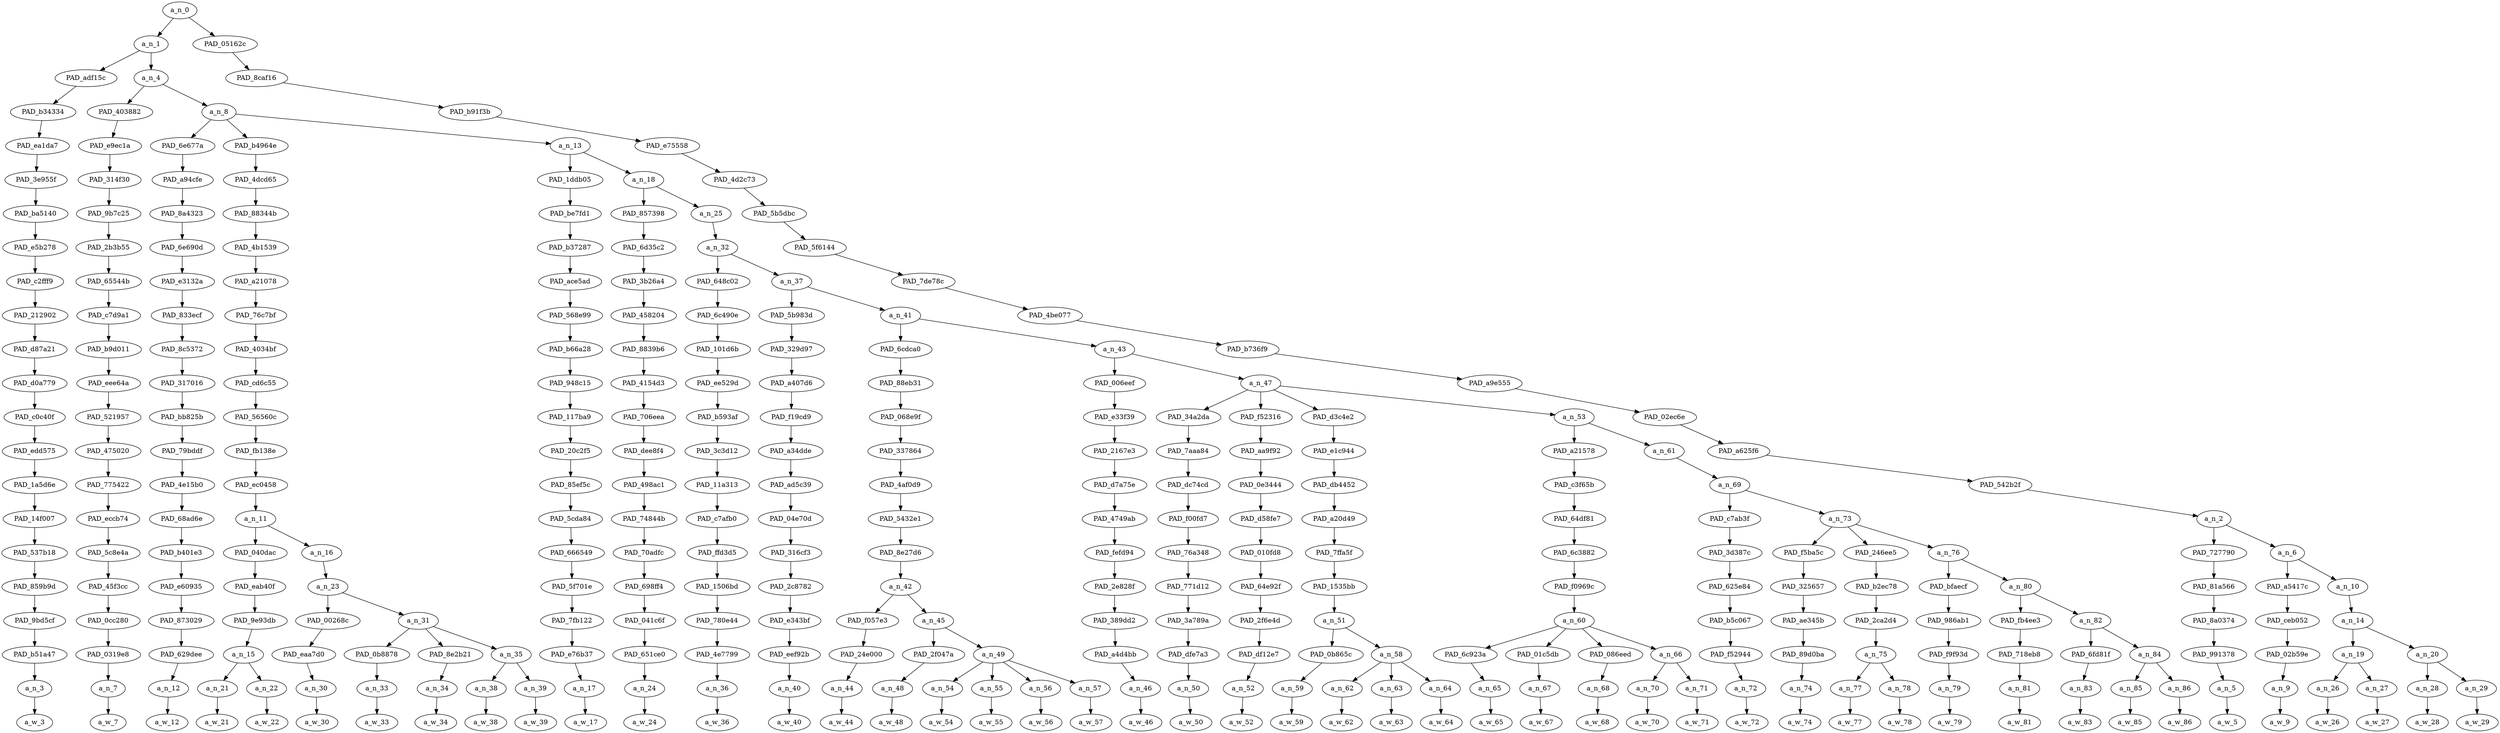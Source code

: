 strict digraph "" {
	a_n_0	[div_dir=1,
		index=0,
		level=21,
		pos="22.189116583930122,21!",
		text_span="[0, 1, 2, 3, 4, 5, 6, 7, 8, 9, 10, 11, 12, 13, 14, 15, 16, 17, 18, 19, 20, 21, 22, 23, 24, 25, 26, 27, 28, 29, 30, 31, 32, 33, 34, \
35, 36, 37, 38, 39, 40, 41, 42, 43, 44, 45, 46]",
		value=1.00000000];
	a_n_1	[div_dir=1,
		index=0,
		level=20,
		pos="2.2532331678602433,20!",
		text_span="[0, 1, 2, 3, 4, 5, 6, 7, 8, 9, 10, 11, 12, 13, 14, 15, 16, 17, 18, 19, 20, 21, 22, 23, 24, 25, 26, 27, 28, 29, 30, 31, 32, 33, 34, \
35, 36, 37, 38, 39, 40]",
		value=0.90065771];
	a_n_0 -> a_n_1;
	PAD_05162c	[div_dir=1,
		index=1,
		level=20,
		pos="42.125,20!",
		text_span="[41, 42, 43, 44, 45, 46]",
		value=0.09896061];
	a_n_0 -> PAD_05162c;
	PAD_adf15c	[div_dir=1,
		index=0,
		level=19,
		pos="0.0,19!",
		text_span="[0]",
		value=0.01770613];
	a_n_1 -> PAD_adf15c;
	a_n_4	[div_dir=1,
		index=1,
		level=19,
		pos="4.506466335720487,19!",
		text_span="[1, 2, 3, 4, 5, 6, 7, 8, 9, 10, 11, 12, 13, 14, 15, 16, 17, 18, 19, 20, 21, 22, 23, 24, 25, 26, 27, 28, 29, 30, 31, 32, 33, 34, \
35, 36, 37, 38, 39, 40]",
		value=0.88259925];
	a_n_1 -> a_n_4;
	PAD_b34334	[div_dir=1,
		index=0,
		level=18,
		pos="0.0,18!",
		text_span="[0]",
		value=0.01770613];
	PAD_adf15c -> PAD_b34334;
	PAD_ea1da7	[div_dir=1,
		index=0,
		level=17,
		pos="0.0,17!",
		text_span="[0]",
		value=0.01770613];
	PAD_b34334 -> PAD_ea1da7;
	PAD_3e955f	[div_dir=1,
		index=0,
		level=16,
		pos="0.0,16!",
		text_span="[0]",
		value=0.01770613];
	PAD_ea1da7 -> PAD_3e955f;
	PAD_ba5140	[div_dir=1,
		index=0,
		level=15,
		pos="0.0,15!",
		text_span="[0]",
		value=0.01770613];
	PAD_3e955f -> PAD_ba5140;
	PAD_e5b278	[div_dir=1,
		index=0,
		level=14,
		pos="0.0,14!",
		text_span="[0]",
		value=0.01770613];
	PAD_ba5140 -> PAD_e5b278;
	PAD_c2fff9	[div_dir=1,
		index=0,
		level=13,
		pos="0.0,13!",
		text_span="[0]",
		value=0.01770613];
	PAD_e5b278 -> PAD_c2fff9;
	PAD_212902	[div_dir=1,
		index=0,
		level=12,
		pos="0.0,12!",
		text_span="[0]",
		value=0.01770613];
	PAD_c2fff9 -> PAD_212902;
	PAD_d87a21	[div_dir=1,
		index=0,
		level=11,
		pos="0.0,11!",
		text_span="[0]",
		value=0.01770613];
	PAD_212902 -> PAD_d87a21;
	PAD_d0a779	[div_dir=1,
		index=0,
		level=10,
		pos="0.0,10!",
		text_span="[0]",
		value=0.01770613];
	PAD_d87a21 -> PAD_d0a779;
	PAD_c0c40f	[div_dir=1,
		index=0,
		level=9,
		pos="0.0,9!",
		text_span="[0]",
		value=0.01770613];
	PAD_d0a779 -> PAD_c0c40f;
	PAD_edd575	[div_dir=1,
		index=0,
		level=8,
		pos="0.0,8!",
		text_span="[0]",
		value=0.01770613];
	PAD_c0c40f -> PAD_edd575;
	PAD_1a5d6e	[div_dir=1,
		index=0,
		level=7,
		pos="0.0,7!",
		text_span="[0]",
		value=0.01770613];
	PAD_edd575 -> PAD_1a5d6e;
	PAD_14f007	[div_dir=1,
		index=0,
		level=6,
		pos="0.0,6!",
		text_span="[0]",
		value=0.01770613];
	PAD_1a5d6e -> PAD_14f007;
	PAD_537b18	[div_dir=1,
		index=0,
		level=5,
		pos="0.0,5!",
		text_span="[0]",
		value=0.01770613];
	PAD_14f007 -> PAD_537b18;
	PAD_859b9d	[div_dir=1,
		index=0,
		level=4,
		pos="0.0,4!",
		text_span="[0]",
		value=0.01770613];
	PAD_537b18 -> PAD_859b9d;
	PAD_9bd5cf	[div_dir=1,
		index=0,
		level=3,
		pos="0.0,3!",
		text_span="[0]",
		value=0.01770613];
	PAD_859b9d -> PAD_9bd5cf;
	PAD_b51a47	[div_dir=1,
		index=0,
		level=2,
		pos="0.0,2!",
		text_span="[0]",
		value=0.01770613];
	PAD_9bd5cf -> PAD_b51a47;
	a_n_3	[div_dir=1,
		index=0,
		level=1,
		pos="0.0,1!",
		text_span="[0]",
		value=0.01770613];
	PAD_b51a47 -> a_n_3;
	a_w_3	[div_dir=0,
		index=0,
		level=0,
		pos="0,0!",
		text_span="[0]",
		value=two];
	a_n_3 -> a_w_3;
	PAD_403882	[div_dir=1,
		index=1,
		level=18,
		pos="1.0,18!",
		text_span="[1]",
		value=0.01263149];
	a_n_4 -> PAD_403882;
	a_n_8	[div_dir=1,
		index=2,
		level=18,
		pos="8.012932671440973,18!",
		text_span="[2, 3, 4, 5, 6, 7, 8, 9, 10, 11, 12, 13, 14, 15, 16, 17, 18, 19, 20, 21, 22, 23, 24, 25, 26, 27, 28, 29, 30, 31, 32, 33, 34, 35, \
36, 37, 38, 39, 40]",
		value=0.86964115];
	a_n_4 -> a_n_8;
	PAD_e9ec1a	[div_dir=1,
		index=1,
		level=17,
		pos="1.0,17!",
		text_span="[1]",
		value=0.01263149];
	PAD_403882 -> PAD_e9ec1a;
	PAD_314f30	[div_dir=1,
		index=1,
		level=16,
		pos="1.0,16!",
		text_span="[1]",
		value=0.01263149];
	PAD_e9ec1a -> PAD_314f30;
	PAD_9b7c25	[div_dir=1,
		index=1,
		level=15,
		pos="1.0,15!",
		text_span="[1]",
		value=0.01263149];
	PAD_314f30 -> PAD_9b7c25;
	PAD_2b3b55	[div_dir=1,
		index=1,
		level=14,
		pos="1.0,14!",
		text_span="[1]",
		value=0.01263149];
	PAD_9b7c25 -> PAD_2b3b55;
	PAD_65544b	[div_dir=1,
		index=1,
		level=13,
		pos="1.0,13!",
		text_span="[1]",
		value=0.01263149];
	PAD_2b3b55 -> PAD_65544b;
	PAD_c7d9a1	[div_dir=1,
		index=1,
		level=12,
		pos="1.0,12!",
		text_span="[1]",
		value=0.01263149];
	PAD_65544b -> PAD_c7d9a1;
	PAD_b9d011	[div_dir=1,
		index=1,
		level=11,
		pos="1.0,11!",
		text_span="[1]",
		value=0.01263149];
	PAD_c7d9a1 -> PAD_b9d011;
	PAD_eee64a	[div_dir=1,
		index=1,
		level=10,
		pos="1.0,10!",
		text_span="[1]",
		value=0.01263149];
	PAD_b9d011 -> PAD_eee64a;
	PAD_521957	[div_dir=1,
		index=1,
		level=9,
		pos="1.0,9!",
		text_span="[1]",
		value=0.01263149];
	PAD_eee64a -> PAD_521957;
	PAD_475020	[div_dir=1,
		index=1,
		level=8,
		pos="1.0,8!",
		text_span="[1]",
		value=0.01263149];
	PAD_521957 -> PAD_475020;
	PAD_775422	[div_dir=1,
		index=1,
		level=7,
		pos="1.0,7!",
		text_span="[1]",
		value=0.01263149];
	PAD_475020 -> PAD_775422;
	PAD_eccb74	[div_dir=1,
		index=1,
		level=6,
		pos="1.0,6!",
		text_span="[1]",
		value=0.01263149];
	PAD_775422 -> PAD_eccb74;
	PAD_5c8e4a	[div_dir=1,
		index=1,
		level=5,
		pos="1.0,5!",
		text_span="[1]",
		value=0.01263149];
	PAD_eccb74 -> PAD_5c8e4a;
	PAD_45f3cc	[div_dir=1,
		index=1,
		level=4,
		pos="1.0,4!",
		text_span="[1]",
		value=0.01263149];
	PAD_5c8e4a -> PAD_45f3cc;
	PAD_0cc280	[div_dir=1,
		index=1,
		level=3,
		pos="1.0,3!",
		text_span="[1]",
		value=0.01263149];
	PAD_45f3cc -> PAD_0cc280;
	PAD_0319e8	[div_dir=1,
		index=1,
		level=2,
		pos="1.0,2!",
		text_span="[1]",
		value=0.01263149];
	PAD_0cc280 -> PAD_0319e8;
	a_n_7	[div_dir=1,
		index=1,
		level=1,
		pos="1.0,1!",
		text_span="[1]",
		value=0.01263149];
	PAD_0319e8 -> a_n_7;
	a_w_7	[div_dir=0,
		index=1,
		level=0,
		pos="1,0!",
		text_span="[1]",
		value=of];
	a_n_7 -> a_w_7;
	PAD_6e677a	[div_dir=-1,
		index=3,
		level=17,
		pos="9.0,17!",
		text_span="[9]",
		value=0.01036564];
	a_n_8 -> PAD_6e677a;
	PAD_b4964e	[div_dir=1,
		index=2,
		level=17,
		pos="3.791666666666667,17!",
		text_span="[2, 3, 4, 5, 6, 7, 8]",
		value=0.08692584];
	a_n_8 -> PAD_b4964e;
	a_n_13	[div_dir=1,
		index=4,
		level=17,
		pos="11.24713134765625,17!",
		text_span="[10, 11, 12, 13, 14, 15, 16, 17, 18, 19, 20, 21, 22, 23, 24, 25, 26, 27, 28, 29, 30, 31, 32, 33, 34, 35, 36, 37, 38, 39, 40]",
		value=0.77202169];
	a_n_8 -> a_n_13;
	PAD_a94cfe	[div_dir=-1,
		index=3,
		level=16,
		pos="9.0,16!",
		text_span="[9]",
		value=0.01036564];
	PAD_6e677a -> PAD_a94cfe;
	PAD_8a4323	[div_dir=-1,
		index=3,
		level=15,
		pos="9.0,15!",
		text_span="[9]",
		value=0.01036564];
	PAD_a94cfe -> PAD_8a4323;
	PAD_6e690d	[div_dir=-1,
		index=3,
		level=14,
		pos="9.0,14!",
		text_span="[9]",
		value=0.01036564];
	PAD_8a4323 -> PAD_6e690d;
	PAD_e3132a	[div_dir=-1,
		index=3,
		level=13,
		pos="9.0,13!",
		text_span="[9]",
		value=0.01036564];
	PAD_6e690d -> PAD_e3132a;
	PAD_833ecf	[div_dir=-1,
		index=3,
		level=12,
		pos="9.0,12!",
		text_span="[9]",
		value=0.01036564];
	PAD_e3132a -> PAD_833ecf;
	PAD_8c5372	[div_dir=-1,
		index=3,
		level=11,
		pos="9.0,11!",
		text_span="[9]",
		value=0.01036564];
	PAD_833ecf -> PAD_8c5372;
	PAD_317016	[div_dir=-1,
		index=3,
		level=10,
		pos="9.0,10!",
		text_span="[9]",
		value=0.01036564];
	PAD_8c5372 -> PAD_317016;
	PAD_bb825b	[div_dir=-1,
		index=3,
		level=9,
		pos="9.0,9!",
		text_span="[9]",
		value=0.01036564];
	PAD_317016 -> PAD_bb825b;
	PAD_79bddf	[div_dir=-1,
		index=3,
		level=8,
		pos="9.0,8!",
		text_span="[9]",
		value=0.01036564];
	PAD_bb825b -> PAD_79bddf;
	PAD_4e15b0	[div_dir=-1,
		index=3,
		level=7,
		pos="9.0,7!",
		text_span="[9]",
		value=0.01036564];
	PAD_79bddf -> PAD_4e15b0;
	PAD_68ad6e	[div_dir=-1,
		index=3,
		level=6,
		pos="9.0,6!",
		text_span="[9]",
		value=0.01036564];
	PAD_4e15b0 -> PAD_68ad6e;
	PAD_b401e3	[div_dir=-1,
		index=4,
		level=5,
		pos="9.0,5!",
		text_span="[9]",
		value=0.01036564];
	PAD_68ad6e -> PAD_b401e3;
	PAD_e60935	[div_dir=-1,
		index=4,
		level=4,
		pos="9.0,4!",
		text_span="[9]",
		value=0.01036564];
	PAD_b401e3 -> PAD_e60935;
	PAD_873029	[div_dir=-1,
		index=5,
		level=3,
		pos="9.0,3!",
		text_span="[9]",
		value=0.01036564];
	PAD_e60935 -> PAD_873029;
	PAD_629dee	[div_dir=-1,
		index=7,
		level=2,
		pos="9.0,2!",
		text_span="[9]",
		value=0.01036564];
	PAD_873029 -> PAD_629dee;
	a_n_12	[div_dir=-1,
		index=9,
		level=1,
		pos="9.0,1!",
		text_span="[9]",
		value=0.01036564];
	PAD_629dee -> a_n_12;
	a_w_12	[div_dir=0,
		index=9,
		level=0,
		pos="9,0!",
		text_span="[9]",
		value=and];
	a_n_12 -> a_w_12;
	PAD_4dcd65	[div_dir=1,
		index=2,
		level=16,
		pos="3.791666666666667,16!",
		text_span="[2, 3, 4, 5, 6, 7, 8]",
		value=0.08692584];
	PAD_b4964e -> PAD_4dcd65;
	PAD_88344b	[div_dir=1,
		index=2,
		level=15,
		pos="3.791666666666667,15!",
		text_span="[2, 3, 4, 5, 6, 7, 8]",
		value=0.08692584];
	PAD_4dcd65 -> PAD_88344b;
	PAD_4b1539	[div_dir=1,
		index=2,
		level=14,
		pos="3.791666666666667,14!",
		text_span="[2, 3, 4, 5, 6, 7, 8]",
		value=0.08692584];
	PAD_88344b -> PAD_4b1539;
	PAD_a21078	[div_dir=1,
		index=2,
		level=13,
		pos="3.791666666666667,13!",
		text_span="[2, 3, 4, 5, 6, 7, 8]",
		value=0.08692584];
	PAD_4b1539 -> PAD_a21078;
	PAD_76c7bf	[div_dir=1,
		index=2,
		level=12,
		pos="3.791666666666667,12!",
		text_span="[2, 3, 4, 5, 6, 7, 8]",
		value=0.08692584];
	PAD_a21078 -> PAD_76c7bf;
	PAD_4034bf	[div_dir=1,
		index=2,
		level=11,
		pos="3.791666666666667,11!",
		text_span="[2, 3, 4, 5, 6, 7, 8]",
		value=0.08692584];
	PAD_76c7bf -> PAD_4034bf;
	PAD_cd6c55	[div_dir=1,
		index=2,
		level=10,
		pos="3.791666666666667,10!",
		text_span="[2, 3, 4, 5, 6, 7, 8]",
		value=0.08692584];
	PAD_4034bf -> PAD_cd6c55;
	PAD_56560c	[div_dir=1,
		index=2,
		level=9,
		pos="3.791666666666667,9!",
		text_span="[2, 3, 4, 5, 6, 7, 8]",
		value=0.08692584];
	PAD_cd6c55 -> PAD_56560c;
	PAD_fb138e	[div_dir=1,
		index=2,
		level=8,
		pos="3.791666666666667,8!",
		text_span="[2, 3, 4, 5, 6, 7, 8]",
		value=0.08692584];
	PAD_56560c -> PAD_fb138e;
	PAD_ec0458	[div_dir=1,
		index=2,
		level=7,
		pos="3.791666666666667,7!",
		text_span="[2, 3, 4, 5, 6, 7, 8]",
		value=0.08692584];
	PAD_fb138e -> PAD_ec0458;
	a_n_11	[div_dir=1,
		index=2,
		level=6,
		pos="3.791666666666667,6!",
		text_span="[2, 3, 4, 5, 6, 7, 8]",
		value=0.08692584];
	PAD_ec0458 -> a_n_11;
	PAD_040dac	[div_dir=1,
		index=2,
		level=5,
		pos="2.5,5!",
		text_span="[2, 3]",
		value=0.02798418];
	a_n_11 -> PAD_040dac;
	a_n_16	[div_dir=1,
		index=3,
		level=5,
		pos="5.083333333333334,5!",
		text_span="[4, 5, 6, 7, 8]",
		value=0.05886625];
	a_n_11 -> a_n_16;
	PAD_eab40f	[div_dir=1,
		index=2,
		level=4,
		pos="2.5,4!",
		text_span="[2, 3]",
		value=0.02798418];
	PAD_040dac -> PAD_eab40f;
	PAD_9e93db	[div_dir=1,
		index=2,
		level=3,
		pos="2.5,3!",
		text_span="[2, 3]",
		value=0.02798418];
	PAD_eab40f -> PAD_9e93db;
	a_n_15	[div_dir=1,
		index=2,
		level=2,
		pos="2.5,2!",
		text_span="[2, 3]",
		value=0.02798418];
	PAD_9e93db -> a_n_15;
	a_n_21	[div_dir=1,
		index=2,
		level=1,
		pos="2.0,1!",
		text_span="[2]",
		value=0.01127511];
	a_n_15 -> a_n_21;
	a_n_22	[div_dir=1,
		index=3,
		level=1,
		pos="3.0,1!",
		text_span="[3]",
		value=0.01665466];
	a_n_15 -> a_n_22;
	a_w_21	[div_dir=0,
		index=2,
		level=0,
		pos="2,0!",
		text_span="[2]",
		value=the];
	a_n_21 -> a_w_21;
	a_w_22	[div_dir=0,
		index=3,
		level=0,
		pos="3,0!",
		text_span="[3]",
		value=people];
	a_n_22 -> a_w_22;
	a_n_23	[div_dir=1,
		index=3,
		level=4,
		pos="5.083333333333334,4!",
		text_span="[4, 5, 6, 7, 8]",
		value=0.05881105];
	a_n_16 -> a_n_23;
	PAD_00268c	[div_dir=1,
		index=3,
		level=3,
		pos="4.0,3!",
		text_span="[4]",
		value=0.01251809];
	a_n_23 -> PAD_00268c;
	a_n_31	[div_dir=1,
		index=4,
		level=3,
		pos="6.166666666666667,3!",
		text_span="[5, 6, 7, 8]",
		value=0.04623775];
	a_n_23 -> a_n_31;
	PAD_eaa7d0	[div_dir=1,
		index=3,
		level=2,
		pos="4.0,2!",
		text_span="[4]",
		value=0.01251809];
	PAD_00268c -> PAD_eaa7d0;
	a_n_30	[div_dir=1,
		index=4,
		level=1,
		pos="4.0,1!",
		text_span="[4]",
		value=0.01251809];
	PAD_eaa7d0 -> a_n_30;
	a_w_30	[div_dir=0,
		index=4,
		level=0,
		pos="4,0!",
		text_span="[4]",
		value=i];
	a_n_30 -> a_w_30;
	PAD_0b8878	[div_dir=1,
		index=4,
		level=2,
		pos="5.0,2!",
		text_span="[5]",
		value=0.01178099];
	a_n_31 -> PAD_0b8878;
	PAD_8e2b21	[div_dir=-1,
		index=5,
		level=2,
		pos="6.0,2!",
		text_span="[6]",
		value=0.01106909];
	a_n_31 -> PAD_8e2b21;
	a_n_35	[div_dir=1,
		index=6,
		level=2,
		pos="7.5,2!",
		text_span="[7, 8]",
		value=0.02333524];
	a_n_31 -> a_n_35;
	a_n_33	[div_dir=1,
		index=5,
		level=1,
		pos="5.0,1!",
		text_span="[5]",
		value=0.01178099];
	PAD_0b8878 -> a_n_33;
	a_w_33	[div_dir=0,
		index=5,
		level=0,
		pos="5,0!",
		text_span="[5]",
		value=am];
	a_n_33 -> a_w_33;
	a_n_34	[div_dir=-1,
		index=6,
		level=1,
		pos="6.0,1!",
		text_span="[6]",
		value=0.01106909];
	PAD_8e2b21 -> a_n_34;
	a_w_34	[div_dir=0,
		index=6,
		level=0,
		pos="6,0!",
		text_span="[6]",
		value=really];
	a_n_34 -> a_w_34;
	a_n_38	[div_dir=1,
		index=7,
		level=1,
		pos="7.0,1!",
		text_span="[7]",
		value=0.01007140];
	a_n_35 -> a_n_38;
	a_n_39	[div_dir=1,
		index=8,
		level=1,
		pos="8.0,1!",
		text_span="[8]",
		value=0.01321384];
	a_n_35 -> a_n_39;
	a_w_38	[div_dir=0,
		index=7,
		level=0,
		pos="7,0!",
		text_span="[7]",
		value=getting];
	a_n_38 -> a_w_38;
	a_w_39	[div_dir=0,
		index=8,
		level=0,
		pos="8,0!",
		text_span="[8]",
		value=sick];
	a_n_39 -> a_w_39;
	PAD_1ddb05	[div_dir=1,
		index=4,
		level=16,
		pos="10.0,16!",
		text_span="[10]",
		value=0.01082784];
	a_n_13 -> PAD_1ddb05;
	a_n_18	[div_dir=1,
		index=5,
		level=16,
		pos="12.4942626953125,16!",
		text_span="[11, 12, 13, 14, 15, 16, 17, 18, 19, 20, 21, 22, 23, 24, 25, 26, 27, 28, 29, 30, 31, 32, 33, 34, 35, 36, 37, 38, 39, 40]",
		value=0.76086494];
	a_n_13 -> a_n_18;
	PAD_be7fd1	[div_dir=1,
		index=4,
		level=15,
		pos="10.0,15!",
		text_span="[10]",
		value=0.01082784];
	PAD_1ddb05 -> PAD_be7fd1;
	PAD_b37287	[div_dir=1,
		index=4,
		level=14,
		pos="10.0,14!",
		text_span="[10]",
		value=0.01082784];
	PAD_be7fd1 -> PAD_b37287;
	PAD_ace5ad	[div_dir=1,
		index=4,
		level=13,
		pos="10.0,13!",
		text_span="[10]",
		value=0.01082784];
	PAD_b37287 -> PAD_ace5ad;
	PAD_568e99	[div_dir=1,
		index=4,
		level=12,
		pos="10.0,12!",
		text_span="[10]",
		value=0.01082784];
	PAD_ace5ad -> PAD_568e99;
	PAD_b66a28	[div_dir=1,
		index=4,
		level=11,
		pos="10.0,11!",
		text_span="[10]",
		value=0.01082784];
	PAD_568e99 -> PAD_b66a28;
	PAD_948c15	[div_dir=1,
		index=4,
		level=10,
		pos="10.0,10!",
		text_span="[10]",
		value=0.01082784];
	PAD_b66a28 -> PAD_948c15;
	PAD_117ba9	[div_dir=1,
		index=4,
		level=9,
		pos="10.0,9!",
		text_span="[10]",
		value=0.01082784];
	PAD_948c15 -> PAD_117ba9;
	PAD_20c2f5	[div_dir=1,
		index=4,
		level=8,
		pos="10.0,8!",
		text_span="[10]",
		value=0.01082784];
	PAD_117ba9 -> PAD_20c2f5;
	PAD_85ef5c	[div_dir=1,
		index=4,
		level=7,
		pos="10.0,7!",
		text_span="[10]",
		value=0.01082784];
	PAD_20c2f5 -> PAD_85ef5c;
	PAD_5cda84	[div_dir=1,
		index=4,
		level=6,
		pos="10.0,6!",
		text_span="[10]",
		value=0.01082784];
	PAD_85ef5c -> PAD_5cda84;
	PAD_666549	[div_dir=1,
		index=5,
		level=5,
		pos="10.0,5!",
		text_span="[10]",
		value=0.01082784];
	PAD_5cda84 -> PAD_666549;
	PAD_5f701e	[div_dir=1,
		index=5,
		level=4,
		pos="10.0,4!",
		text_span="[10]",
		value=0.01082784];
	PAD_666549 -> PAD_5f701e;
	PAD_7fb122	[div_dir=1,
		index=6,
		level=3,
		pos="10.0,3!",
		text_span="[10]",
		value=0.01082784];
	PAD_5f701e -> PAD_7fb122;
	PAD_e76b37	[div_dir=1,
		index=8,
		level=2,
		pos="10.0,2!",
		text_span="[10]",
		value=0.01082784];
	PAD_7fb122 -> PAD_e76b37;
	a_n_17	[div_dir=1,
		index=10,
		level=1,
		pos="10.0,1!",
		text_span="[10]",
		value=0.01082784];
	PAD_e76b37 -> a_n_17;
	a_w_17	[div_dir=0,
		index=10,
		level=0,
		pos="10,0!",
		text_span="[10]",
		value=tired];
	a_n_17 -> a_w_17;
	PAD_857398	[div_dir=-1,
		index=5,
		level=15,
		pos="11.0,15!",
		text_span="[11]",
		value=0.00933484];
	a_n_18 -> PAD_857398;
	a_n_25	[div_dir=1,
		index=6,
		level=15,
		pos="13.988525390625,15!",
		text_span="[12, 13, 14, 15, 16, 17, 18, 19, 20, 21, 22, 23, 24, 25, 26, 27, 28, 29, 30, 31, 32, 33, 34, 35, 36, 37, 38, 39, 40]",
		value=0.75120050];
	a_n_18 -> a_n_25;
	PAD_6d35c2	[div_dir=-1,
		index=5,
		level=14,
		pos="11.0,14!",
		text_span="[11]",
		value=0.00933484];
	PAD_857398 -> PAD_6d35c2;
	PAD_3b26a4	[div_dir=-1,
		index=5,
		level=13,
		pos="11.0,13!",
		text_span="[11]",
		value=0.00933484];
	PAD_6d35c2 -> PAD_3b26a4;
	PAD_458204	[div_dir=-1,
		index=5,
		level=12,
		pos="11.0,12!",
		text_span="[11]",
		value=0.00933484];
	PAD_3b26a4 -> PAD_458204;
	PAD_8839b6	[div_dir=-1,
		index=5,
		level=11,
		pos="11.0,11!",
		text_span="[11]",
		value=0.00933484];
	PAD_458204 -> PAD_8839b6;
	PAD_4154d3	[div_dir=-1,
		index=5,
		level=10,
		pos="11.0,10!",
		text_span="[11]",
		value=0.00933484];
	PAD_8839b6 -> PAD_4154d3;
	PAD_706eea	[div_dir=-1,
		index=5,
		level=9,
		pos="11.0,9!",
		text_span="[11]",
		value=0.00933484];
	PAD_4154d3 -> PAD_706eea;
	PAD_dee8f4	[div_dir=-1,
		index=5,
		level=8,
		pos="11.0,8!",
		text_span="[11]",
		value=0.00933484];
	PAD_706eea -> PAD_dee8f4;
	PAD_498ac1	[div_dir=-1,
		index=5,
		level=7,
		pos="11.0,7!",
		text_span="[11]",
		value=0.00933484];
	PAD_dee8f4 -> PAD_498ac1;
	PAD_74844b	[div_dir=-1,
		index=5,
		level=6,
		pos="11.0,6!",
		text_span="[11]",
		value=0.00933484];
	PAD_498ac1 -> PAD_74844b;
	PAD_70adfc	[div_dir=-1,
		index=6,
		level=5,
		pos="11.0,5!",
		text_span="[11]",
		value=0.00933484];
	PAD_74844b -> PAD_70adfc;
	PAD_698ff4	[div_dir=-1,
		index=6,
		level=4,
		pos="11.0,4!",
		text_span="[11]",
		value=0.00933484];
	PAD_70adfc -> PAD_698ff4;
	PAD_041c6f	[div_dir=-1,
		index=7,
		level=3,
		pos="11.0,3!",
		text_span="[11]",
		value=0.00933484];
	PAD_698ff4 -> PAD_041c6f;
	PAD_651ce0	[div_dir=-1,
		index=9,
		level=2,
		pos="11.0,2!",
		text_span="[11]",
		value=0.00933484];
	PAD_041c6f -> PAD_651ce0;
	a_n_24	[div_dir=-1,
		index=11,
		level=1,
		pos="11.0,1!",
		text_span="[11]",
		value=0.00933484];
	PAD_651ce0 -> a_n_24;
	a_w_24	[div_dir=0,
		index=11,
		level=0,
		pos="11,0!",
		text_span="[11]",
		value=of1];
	a_n_24 -> a_w_24;
	a_n_32	[div_dir=1,
		index=6,
		level=14,
		pos="13.988525390625,14!",
		text_span="[12, 13, 14, 15, 16, 17, 18, 19, 20, 21, 22, 23, 24, 25, 26, 27, 28, 29, 30, 31, 32, 33, 34, 35, 36, 37, 38, 39, 40]",
		value=0.75086673];
	a_n_25 -> a_n_32;
	PAD_648c02	[div_dir=-1,
		index=6,
		level=13,
		pos="12.0,13!",
		text_span="[12]",
		value=0.01095230];
	a_n_32 -> PAD_648c02;
	a_n_37	[div_dir=1,
		index=7,
		level=13,
		pos="15.97705078125,13!",
		text_span="[13, 14, 15, 16, 17, 18, 19, 20, 21, 22, 23, 24, 25, 26, 27, 28, 29, 30, 31, 32, 33, 34, 35, 36, 37, 38, 39, 40]",
		value=0.73958067];
	a_n_32 -> a_n_37;
	PAD_6c490e	[div_dir=-1,
		index=6,
		level=12,
		pos="12.0,12!",
		text_span="[12]",
		value=0.01095230];
	PAD_648c02 -> PAD_6c490e;
	PAD_101d6b	[div_dir=-1,
		index=6,
		level=11,
		pos="12.0,11!",
		text_span="[12]",
		value=0.01095230];
	PAD_6c490e -> PAD_101d6b;
	PAD_ee529d	[div_dir=-1,
		index=6,
		level=10,
		pos="12.0,10!",
		text_span="[12]",
		value=0.01095230];
	PAD_101d6b -> PAD_ee529d;
	PAD_b593af	[div_dir=-1,
		index=6,
		level=9,
		pos="12.0,9!",
		text_span="[12]",
		value=0.01095230];
	PAD_ee529d -> PAD_b593af;
	PAD_3c3d12	[div_dir=-1,
		index=6,
		level=8,
		pos="12.0,8!",
		text_span="[12]",
		value=0.01095230];
	PAD_b593af -> PAD_3c3d12;
	PAD_11a313	[div_dir=-1,
		index=6,
		level=7,
		pos="12.0,7!",
		text_span="[12]",
		value=0.01095230];
	PAD_3c3d12 -> PAD_11a313;
	PAD_c7afb0	[div_dir=-1,
		index=6,
		level=6,
		pos="12.0,6!",
		text_span="[12]",
		value=0.01095230];
	PAD_11a313 -> PAD_c7afb0;
	PAD_ffd3d5	[div_dir=-1,
		index=7,
		level=5,
		pos="12.0,5!",
		text_span="[12]",
		value=0.01095230];
	PAD_c7afb0 -> PAD_ffd3d5;
	PAD_1506bd	[div_dir=-1,
		index=7,
		level=4,
		pos="12.0,4!",
		text_span="[12]",
		value=0.01095230];
	PAD_ffd3d5 -> PAD_1506bd;
	PAD_780e44	[div_dir=-1,
		index=8,
		level=3,
		pos="12.0,3!",
		text_span="[12]",
		value=0.01095230];
	PAD_1506bd -> PAD_780e44;
	PAD_4e7799	[div_dir=-1,
		index=10,
		level=2,
		pos="12.0,2!",
		text_span="[12]",
		value=0.01095230];
	PAD_780e44 -> PAD_4e7799;
	a_n_36	[div_dir=-1,
		index=12,
		level=1,
		pos="12.0,1!",
		text_span="[12]",
		value=0.01095230];
	PAD_4e7799 -> a_n_36;
	a_w_36	[div_dir=0,
		index=12,
		level=0,
		pos="12,0!",
		text_span="[12]",
		value=seeing];
	a_n_36 -> a_w_36;
	PAD_5b983d	[div_dir=-1,
		index=7,
		level=12,
		pos="13.0,12!",
		text_span="[13]",
		value=0.00926039];
	a_n_37 -> PAD_5b983d;
	a_n_41	[div_dir=1,
		index=8,
		level=12,
		pos="18.9541015625,12!",
		text_span="[14, 15, 16, 17, 18, 19, 20, 21, 22, 23, 24, 25, 26, 27, 28, 29, 30, 31, 32, 33, 34, 35, 36, 37, 38, 39, 40]",
		value=0.72997855];
	a_n_37 -> a_n_41;
	PAD_329d97	[div_dir=-1,
		index=7,
		level=11,
		pos="13.0,11!",
		text_span="[13]",
		value=0.00926039];
	PAD_5b983d -> PAD_329d97;
	PAD_a407d6	[div_dir=-1,
		index=7,
		level=10,
		pos="13.0,10!",
		text_span="[13]",
		value=0.00926039];
	PAD_329d97 -> PAD_a407d6;
	PAD_f19cd9	[div_dir=-1,
		index=7,
		level=9,
		pos="13.0,9!",
		text_span="[13]",
		value=0.00926039];
	PAD_a407d6 -> PAD_f19cd9;
	PAD_a34dde	[div_dir=-1,
		index=7,
		level=8,
		pos="13.0,8!",
		text_span="[13]",
		value=0.00926039];
	PAD_f19cd9 -> PAD_a34dde;
	PAD_ad5c39	[div_dir=-1,
		index=7,
		level=7,
		pos="13.0,7!",
		text_span="[13]",
		value=0.00926039];
	PAD_a34dde -> PAD_ad5c39;
	PAD_04e70d	[div_dir=-1,
		index=7,
		level=6,
		pos="13.0,6!",
		text_span="[13]",
		value=0.00926039];
	PAD_ad5c39 -> PAD_04e70d;
	PAD_316cf3	[div_dir=-1,
		index=8,
		level=5,
		pos="13.0,5!",
		text_span="[13]",
		value=0.00926039];
	PAD_04e70d -> PAD_316cf3;
	PAD_2c8782	[div_dir=-1,
		index=8,
		level=4,
		pos="13.0,4!",
		text_span="[13]",
		value=0.00926039];
	PAD_316cf3 -> PAD_2c8782;
	PAD_e343bf	[div_dir=-1,
		index=9,
		level=3,
		pos="13.0,3!",
		text_span="[13]",
		value=0.00926039];
	PAD_2c8782 -> PAD_e343bf;
	PAD_eef92b	[div_dir=-1,
		index=11,
		level=2,
		pos="13.0,2!",
		text_span="[13]",
		value=0.00926039];
	PAD_e343bf -> PAD_eef92b;
	a_n_40	[div_dir=-1,
		index=13,
		level=1,
		pos="13.0,1!",
		text_span="[13]",
		value=0.00926039];
	PAD_eef92b -> a_n_40;
	a_w_40	[div_dir=0,
		index=13,
		level=0,
		pos="13,0!",
		text_span="[13]",
		value=as];
	a_n_40 -> a_w_40;
	PAD_6cdca0	[div_dir=1,
		index=8,
		level=11,
		pos="15.125,11!",
		text_span="[14, 15, 16, 17, 18, 19]",
		value=0.08696791];
	a_n_41 -> PAD_6cdca0;
	a_n_43	[div_dir=1,
		index=9,
		level=11,
		pos="22.783203125,11!",
		text_span="[20, 21, 22, 23, 24, 25, 26, 27, 28, 29, 30, 31, 32, 33, 34, 35, 36, 37, 38, 39, 40]",
		value=0.64265964];
	a_n_41 -> a_n_43;
	PAD_88eb31	[div_dir=1,
		index=8,
		level=10,
		pos="15.125,10!",
		text_span="[14, 15, 16, 17, 18, 19]",
		value=0.08696791];
	PAD_6cdca0 -> PAD_88eb31;
	PAD_068e9f	[div_dir=1,
		index=8,
		level=9,
		pos="15.125,9!",
		text_span="[14, 15, 16, 17, 18, 19]",
		value=0.08696791];
	PAD_88eb31 -> PAD_068e9f;
	PAD_337864	[div_dir=1,
		index=8,
		level=8,
		pos="15.125,8!",
		text_span="[14, 15, 16, 17, 18, 19]",
		value=0.08696791];
	PAD_068e9f -> PAD_337864;
	PAD_4af0d9	[div_dir=1,
		index=8,
		level=7,
		pos="15.125,7!",
		text_span="[14, 15, 16, 17, 18, 19]",
		value=0.08696791];
	PAD_337864 -> PAD_4af0d9;
	PAD_5432e1	[div_dir=1,
		index=8,
		level=6,
		pos="15.125,6!",
		text_span="[14, 15, 16, 17, 18, 19]",
		value=0.08696791];
	PAD_4af0d9 -> PAD_5432e1;
	PAD_8e27d6	[div_dir=1,
		index=9,
		level=5,
		pos="15.125,5!",
		text_span="[14, 15, 16, 17, 18, 19]",
		value=0.08696791];
	PAD_5432e1 -> PAD_8e27d6;
	a_n_42	[div_dir=1,
		index=9,
		level=4,
		pos="15.125,4!",
		text_span="[14, 15, 16, 17, 18, 19]",
		value=0.08696791];
	PAD_8e27d6 -> a_n_42;
	PAD_f057e3	[div_dir=1,
		index=10,
		level=3,
		pos="14.0,3!",
		text_span="[14]",
		value=0.01427972];
	a_n_42 -> PAD_f057e3;
	a_n_45	[div_dir=1,
		index=11,
		level=3,
		pos="16.25,3!",
		text_span="[15, 16, 17, 18, 19]",
		value=0.07257060];
	a_n_42 -> a_n_45;
	PAD_24e000	[div_dir=1,
		index=12,
		level=2,
		pos="14.0,2!",
		text_span="[14]",
		value=0.01427972];
	PAD_f057e3 -> PAD_24e000;
	a_n_44	[div_dir=1,
		index=14,
		level=1,
		pos="14.0,1!",
		text_span="[14]",
		value=0.01427972];
	PAD_24e000 -> a_n_44;
	a_w_44	[div_dir=0,
		index=14,
		level=0,
		pos="14,0!",
		text_span="[14]",
		value=guests];
	a_n_44 -> a_w_44;
	PAD_2f047a	[div_dir=1,
		index=13,
		level=2,
		pos="15.0,2!",
		text_span="[15]",
		value=0.01039065];
	a_n_45 -> PAD_2f047a;
	a_n_49	[div_dir=1,
		index=14,
		level=2,
		pos="17.5,2!",
		text_span="[16, 17, 18, 19]",
		value=0.06207954];
	a_n_45 -> a_n_49;
	a_n_48	[div_dir=1,
		index=15,
		level=1,
		pos="15.0,1!",
		text_span="[15]",
		value=0.01039065];
	PAD_2f047a -> a_n_48;
	a_w_48	[div_dir=0,
		index=15,
		level=0,
		pos="15,0!",
		text_span="[15]",
		value=on];
	a_n_48 -> a_w_48;
	a_n_54	[div_dir=1,
		index=16,
		level=1,
		pos="16.0,1!",
		text_span="[16]",
		value=0.01314843];
	a_n_49 -> a_n_54;
	a_n_55	[div_dir=-1,
		index=17,
		level=1,
		pos="17.0,1!",
		text_span="[17]",
		value=0.01687740];
	a_n_49 -> a_n_55;
	a_n_56	[div_dir=1,
		index=18,
		level=1,
		pos="18.0,1!",
		text_span="[18]",
		value=0.01629939];
	a_n_49 -> a_n_56;
	a_n_57	[div_dir=1,
		index=19,
		level=1,
		pos="19.0,1!",
		text_span="[19]",
		value=0.01564977];
	a_n_49 -> a_n_57;
	a_w_54	[div_dir=0,
		index=16,
		level=0,
		pos="16,0!",
		text_span="[16]",
		value=these];
	a_n_54 -> a_w_54;
	a_w_55	[div_dir=0,
		index=17,
		level=0,
		pos="17,0!",
		text_span="[17]",
		value=evening];
	a_n_55 -> a_w_55;
	a_w_56	[div_dir=0,
		index=18,
		level=0,
		pos="18,0!",
		text_span="[18]",
		value=news];
	a_n_56 -> a_w_56;
	a_w_57	[div_dir=0,
		index=19,
		level=0,
		pos="19,0!",
		text_span="[19]",
		value=programs];
	a_n_57 -> a_w_57;
	PAD_006eef	[div_dir=-1,
		index=9,
		level=10,
		pos="20.0,10!",
		text_span="[20]",
		value=0.01341660];
	a_n_43 -> PAD_006eef;
	a_n_47	[div_dir=1,
		index=10,
		level=10,
		pos="25.56640625,10!",
		text_span="[21, 22, 23, 24, 25, 26, 27, 28, 29, 30, 31, 32, 33, 34, 35, 36, 37, 38, 39, 40]",
		value=0.62891151];
	a_n_43 -> a_n_47;
	PAD_e33f39	[div_dir=-1,
		index=9,
		level=9,
		pos="20.0,9!",
		text_span="[20]",
		value=0.01341660];
	PAD_006eef -> PAD_e33f39;
	PAD_2167e3	[div_dir=-1,
		index=9,
		level=8,
		pos="20.0,8!",
		text_span="[20]",
		value=0.01341660];
	PAD_e33f39 -> PAD_2167e3;
	PAD_d7a75e	[div_dir=-1,
		index=9,
		level=7,
		pos="20.0,7!",
		text_span="[20]",
		value=0.01341660];
	PAD_2167e3 -> PAD_d7a75e;
	PAD_4749ab	[div_dir=-1,
		index=9,
		level=6,
		pos="20.0,6!",
		text_span="[20]",
		value=0.01341660];
	PAD_d7a75e -> PAD_4749ab;
	PAD_fefd94	[div_dir=-1,
		index=10,
		level=5,
		pos="20.0,5!",
		text_span="[20]",
		value=0.01341660];
	PAD_4749ab -> PAD_fefd94;
	PAD_2e828f	[div_dir=-1,
		index=10,
		level=4,
		pos="20.0,4!",
		text_span="[20]",
		value=0.01341660];
	PAD_fefd94 -> PAD_2e828f;
	PAD_389dd2	[div_dir=-1,
		index=12,
		level=3,
		pos="20.0,3!",
		text_span="[20]",
		value=0.01341660];
	PAD_2e828f -> PAD_389dd2;
	PAD_a4d4bb	[div_dir=-1,
		index=15,
		level=2,
		pos="20.0,2!",
		text_span="[20]",
		value=0.01341660];
	PAD_389dd2 -> PAD_a4d4bb;
	a_n_46	[div_dir=-1,
		index=20,
		level=1,
		pos="20.0,1!",
		text_span="[20]",
		value=0.01341660];
	PAD_a4d4bb -> a_n_46;
	a_w_46	[div_dir=0,
		index=20,
		level=0,
		pos="20,0!",
		text_span="[20]",
		value=are];
	a_n_46 -> a_w_46;
	PAD_34a2da	[div_dir=1,
		index=10,
		level=9,
		pos="21.0,9!",
		text_span="[21]",
		value=0.01916060];
	a_n_47 -> PAD_34a2da;
	PAD_f52316	[div_dir=1,
		index=12,
		level=9,
		pos="26.0,9!",
		text_span="[26]",
		value=0.06640080];
	a_n_47 -> PAD_f52316;
	PAD_d3c4e2	[div_dir=1,
		index=11,
		level=9,
		pos="24.0,9!",
		text_span="[22, 23, 24, 25]",
		value=0.24951857];
	a_n_47 -> PAD_d3c4e2;
	a_n_53	[div_dir=1,
		index=13,
		level=9,
		pos="31.265625,9!",
		text_span="[27, 28, 29, 30, 31, 32, 33, 34, 35, 36, 37, 38, 39, 40]",
		value=0.29348860];
	a_n_47 -> a_n_53;
	PAD_7aaa84	[div_dir=1,
		index=10,
		level=8,
		pos="21.0,8!",
		text_span="[21]",
		value=0.01916060];
	PAD_34a2da -> PAD_7aaa84;
	PAD_dc74cd	[div_dir=1,
		index=10,
		level=7,
		pos="21.0,7!",
		text_span="[21]",
		value=0.01916060];
	PAD_7aaa84 -> PAD_dc74cd;
	PAD_f00fd7	[div_dir=1,
		index=10,
		level=6,
		pos="21.0,6!",
		text_span="[21]",
		value=0.01916060];
	PAD_dc74cd -> PAD_f00fd7;
	PAD_76a348	[div_dir=1,
		index=11,
		level=5,
		pos="21.0,5!",
		text_span="[21]",
		value=0.01916060];
	PAD_f00fd7 -> PAD_76a348;
	PAD_771d12	[div_dir=1,
		index=11,
		level=4,
		pos="21.0,4!",
		text_span="[21]",
		value=0.01916060];
	PAD_76a348 -> PAD_771d12;
	PAD_3a789a	[div_dir=1,
		index=13,
		level=3,
		pos="21.0,3!",
		text_span="[21]",
		value=0.01916060];
	PAD_771d12 -> PAD_3a789a;
	PAD_dfe7a3	[div_dir=1,
		index=16,
		level=2,
		pos="21.0,2!",
		text_span="[21]",
		value=0.01916060];
	PAD_3a789a -> PAD_dfe7a3;
	a_n_50	[div_dir=1,
		index=21,
		level=1,
		pos="21.0,1!",
		text_span="[21]",
		value=0.01916060];
	PAD_dfe7a3 -> a_n_50;
	a_w_50	[div_dir=0,
		index=21,
		level=0,
		pos="21,0!",
		text_span="[21]",
		value=that];
	a_n_50 -> a_w_50;
	PAD_aa9f92	[div_dir=1,
		index=12,
		level=8,
		pos="26.0,8!",
		text_span="[26]",
		value=0.06640080];
	PAD_f52316 -> PAD_aa9f92;
	PAD_0e3444	[div_dir=1,
		index=12,
		level=7,
		pos="26.0,7!",
		text_span="[26]",
		value=0.06640080];
	PAD_aa9f92 -> PAD_0e3444;
	PAD_d58fe7	[div_dir=1,
		index=12,
		level=6,
		pos="26.0,6!",
		text_span="[26]",
		value=0.06640080];
	PAD_0e3444 -> PAD_d58fe7;
	PAD_010fd8	[div_dir=1,
		index=13,
		level=5,
		pos="26.0,5!",
		text_span="[26]",
		value=0.06640080];
	PAD_d58fe7 -> PAD_010fd8;
	PAD_64e92f	[div_dir=1,
		index=13,
		level=4,
		pos="26.0,4!",
		text_span="[26]",
		value=0.06640080];
	PAD_010fd8 -> PAD_64e92f;
	PAD_2f6e4d	[div_dir=1,
		index=15,
		level=3,
		pos="26.0,3!",
		text_span="[26]",
		value=0.06640080];
	PAD_64e92f -> PAD_2f6e4d;
	PAD_df12e7	[div_dir=1,
		index=19,
		level=2,
		pos="26.0,2!",
		text_span="[26]",
		value=0.06640080];
	PAD_2f6e4d -> PAD_df12e7;
	a_n_52	[div_dir=1,
		index=26,
		level=1,
		pos="26.0,1!",
		text_span="[26]",
		value=0.06640080];
	PAD_df12e7 -> a_n_52;
	a_w_52	[div_dir=0,
		index=26,
		level=0,
		pos="26,0!",
		text_span="[26]",
		value=and1];
	a_n_52 -> a_w_52;
	PAD_e1c944	[div_dir=1,
		index=11,
		level=8,
		pos="24.0,8!",
		text_span="[22, 23, 24, 25]",
		value=0.24951857];
	PAD_d3c4e2 -> PAD_e1c944;
	PAD_db4452	[div_dir=1,
		index=11,
		level=7,
		pos="24.0,7!",
		text_span="[22, 23, 24, 25]",
		value=0.24951857];
	PAD_e1c944 -> PAD_db4452;
	PAD_a20d49	[div_dir=1,
		index=11,
		level=6,
		pos="24.0,6!",
		text_span="[22, 23, 24, 25]",
		value=0.24951857];
	PAD_db4452 -> PAD_a20d49;
	PAD_7ffa5f	[div_dir=1,
		index=12,
		level=5,
		pos="24.0,5!",
		text_span="[22, 23, 24, 25]",
		value=0.24951857];
	PAD_a20d49 -> PAD_7ffa5f;
	PAD_1535bb	[div_dir=1,
		index=12,
		level=4,
		pos="24.0,4!",
		text_span="[22, 23, 24, 25]",
		value=0.24951857];
	PAD_7ffa5f -> PAD_1535bb;
	a_n_51	[div_dir=1,
		index=14,
		level=3,
		pos="24.0,3!",
		text_span="[22, 23, 24, 25]",
		value=0.24951857];
	PAD_1535bb -> a_n_51;
	PAD_0b865c	[div_dir=1,
		index=18,
		level=2,
		pos="25.0,2!",
		text_span="[25]",
		value=0.07388875];
	a_n_51 -> PAD_0b865c;
	a_n_58	[div_dir=1,
		index=17,
		level=2,
		pos="23.0,2!",
		text_span="[22, 23, 24]",
		value=0.17513751];
	a_n_51 -> a_n_58;
	a_n_59	[div_dir=1,
		index=25,
		level=1,
		pos="25.0,1!",
		text_span="[25]",
		value=0.07388875];
	PAD_0b865c -> a_n_59;
	a_w_59	[div_dir=0,
		index=25,
		level=0,
		pos="25,0!",
		text_span="[25]",
		value=malkin];
	a_n_59 -> a_w_59;
	a_n_62	[div_dir=1,
		index=22,
		level=1,
		pos="22.0,1!",
		text_span="[22]",
		value=0.02187555];
	a_n_58 -> a_n_62;
	a_n_63	[div_dir=1,
		index=23,
		level=1,
		pos="23.0,1!",
		text_span="[23]",
		value=0.03985963];
	a_n_58 -> a_n_63;
	a_n_64	[div_dir=1,
		index=24,
		level=1,
		pos="24.0,1!",
		text_span="[24]",
		value=0.11301075];
	a_n_58 -> a_n_64;
	a_w_62	[div_dir=0,
		index=22,
		level=0,
		pos="22,0!",
		text_span="[22]",
		value=wild];
	a_n_62 -> a_w_62;
	a_w_63	[div_dir=0,
		index=23,
		level=0,
		pos="23,0!",
		text_span="[23]",
		value=eyed];
	a_n_63 -> a_w_63;
	a_w_64	[div_dir=0,
		index=24,
		level=0,
		pos="24,0!",
		text_span="[24]",
		value=gook];
	a_n_64 -> a_w_64;
	PAD_a21578	[div_dir=1,
		index=13,
		level=8,
		pos="29.125,8!",
		text_span="[27, 28, 29, 30, 31]",
		value=0.18251189];
	a_n_53 -> PAD_a21578;
	a_n_61	[div_dir=1,
		index=14,
		level=8,
		pos="33.40625,8!",
		text_span="[32, 33, 34, 35, 36, 37, 38, 39, 40]",
		value=0.11087768];
	a_n_53 -> a_n_61;
	PAD_c3f65b	[div_dir=1,
		index=13,
		level=7,
		pos="29.125,7!",
		text_span="[27, 28, 29, 30, 31]",
		value=0.18251189];
	PAD_a21578 -> PAD_c3f65b;
	PAD_64df81	[div_dir=1,
		index=13,
		level=6,
		pos="29.125,6!",
		text_span="[27, 28, 29, 30, 31]",
		value=0.18251189];
	PAD_c3f65b -> PAD_64df81;
	PAD_6c3882	[div_dir=1,
		index=14,
		level=5,
		pos="29.125,5!",
		text_span="[27, 28, 29, 30, 31]",
		value=0.18251189];
	PAD_64df81 -> PAD_6c3882;
	PAD_f0969c	[div_dir=1,
		index=14,
		level=4,
		pos="29.125,4!",
		text_span="[27, 28, 29, 30, 31]",
		value=0.18251189];
	PAD_6c3882 -> PAD_f0969c;
	a_n_60	[div_dir=1,
		index=16,
		level=3,
		pos="29.125,3!",
		text_span="[27, 28, 29, 30, 31]",
		value=0.18251189];
	PAD_f0969c -> a_n_60;
	PAD_6c923a	[div_dir=-1,
		index=20,
		level=2,
		pos="27.0,2!",
		text_span="[27]",
		value=0.02439487];
	a_n_60 -> PAD_6c923a;
	PAD_01c5db	[div_dir=1,
		index=22,
		level=2,
		pos="30.0,2!",
		text_span="[30]",
		value=0.02974784];
	a_n_60 -> PAD_01c5db;
	PAD_086eed	[div_dir=1,
		index=23,
		level=2,
		pos="31.0,2!",
		text_span="[31]",
		value=0.06782285];
	a_n_60 -> PAD_086eed;
	a_n_66	[div_dir=1,
		index=21,
		level=2,
		pos="28.5,2!",
		text_span="[28, 29]",
		value=0.06046293];
	a_n_60 -> a_n_66;
	a_n_65	[div_dir=-1,
		index=27,
		level=1,
		pos="27.0,1!",
		text_span="[27]",
		value=0.02439487];
	PAD_6c923a -> a_n_65;
	a_w_65	[div_dir=0,
		index=27,
		level=0,
		pos="27,0!",
		text_span="[27]",
		value=the1];
	a_n_65 -> a_w_65;
	a_n_67	[div_dir=1,
		index=30,
		level=1,
		pos="30.0,1!",
		text_span="[30]",
		value=0.02974784];
	PAD_01c5db -> a_n_67;
	a_w_67	[div_dir=0,
		index=30,
		level=0,
		pos="30,0!",
		text_span="[30]",
		value=jew];
	a_n_67 -> a_w_67;
	a_n_68	[div_dir=1,
		index=31,
		level=1,
		pos="31.0,1!",
		text_span="[31]",
		value=0.06782285];
	PAD_086eed -> a_n_68;
	a_w_68	[div_dir=0,
		index=31,
		level=0,
		pos="31,0!",
		text_span="[31]",
		value=krauthammer];
	a_n_68 -> a_w_68;
	a_n_70	[div_dir=-1,
		index=28,
		level=1,
		pos="28.0,1!",
		text_span="[28]",
		value=0.01555251];
	a_n_66 -> a_n_70;
	a_n_71	[div_dir=1,
		index=29,
		level=1,
		pos="29.0,1!",
		text_span="[29]",
		value=0.04488708];
	a_n_66 -> a_n_71;
	a_w_70	[div_dir=0,
		index=28,
		level=0,
		pos="28,0!",
		text_span="[28]",
		value=physically];
	a_n_70 -> a_w_70;
	a_w_71	[div_dir=0,
		index=29,
		level=0,
		pos="29,0!",
		text_span="[29]",
		value=retarded];
	a_n_71 -> a_w_71;
	a_n_69	[div_dir=1,
		index=14,
		level=7,
		pos="33.40625,7!",
		text_span="[32, 33, 34, 35, 36, 37, 38, 39, 40]",
		value=0.11082249];
	a_n_61 -> a_n_69;
	PAD_c7ab3f	[div_dir=1,
		index=14,
		level=6,
		pos="32.0,6!",
		text_span="[32]",
		value=0.01419142];
	a_n_69 -> PAD_c7ab3f;
	a_n_73	[div_dir=1,
		index=15,
		level=6,
		pos="34.8125,6!",
		text_span="[33, 34, 35, 36, 37, 38, 39, 40]",
		value=0.09657588];
	a_n_69 -> a_n_73;
	PAD_3d387c	[div_dir=1,
		index=15,
		level=5,
		pos="32.0,5!",
		text_span="[32]",
		value=0.01419142];
	PAD_c7ab3f -> PAD_3d387c;
	PAD_625e84	[div_dir=1,
		index=15,
		level=4,
		pos="32.0,4!",
		text_span="[32]",
		value=0.01419142];
	PAD_3d387c -> PAD_625e84;
	PAD_b5c067	[div_dir=1,
		index=17,
		level=3,
		pos="32.0,3!",
		text_span="[32]",
		value=0.01419142];
	PAD_625e84 -> PAD_b5c067;
	PAD_f52944	[div_dir=1,
		index=24,
		level=2,
		pos="32.0,2!",
		text_span="[32]",
		value=0.01419142];
	PAD_b5c067 -> PAD_f52944;
	a_n_72	[div_dir=1,
		index=32,
		level=1,
		pos="32.0,1!",
		text_span="[32]",
		value=0.01419142];
	PAD_f52944 -> a_n_72;
	a_w_72	[div_dir=0,
		index=32,
		level=0,
		pos="32,0!",
		text_span="[32]",
		value=i1];
	a_n_72 -> a_w_72;
	PAD_f5ba5c	[div_dir=1,
		index=16,
		level=5,
		pos="33.0,5!",
		text_span="[33]",
		value=0.01314076];
	a_n_73 -> PAD_f5ba5c;
	PAD_246ee5	[div_dir=-1,
		index=17,
		level=5,
		pos="34.5,5!",
		text_span="[34, 35]",
		value=0.02899296];
	a_n_73 -> PAD_246ee5;
	a_n_76	[div_dir=1,
		index=18,
		level=5,
		pos="36.9375,5!",
		text_span="[36, 37, 38, 39, 40]",
		value=0.05441219];
	a_n_73 -> a_n_76;
	PAD_325657	[div_dir=1,
		index=16,
		level=4,
		pos="33.0,4!",
		text_span="[33]",
		value=0.01314076];
	PAD_f5ba5c -> PAD_325657;
	PAD_ae345b	[div_dir=1,
		index=18,
		level=3,
		pos="33.0,3!",
		text_span="[33]",
		value=0.01314076];
	PAD_325657 -> PAD_ae345b;
	PAD_89d0ba	[div_dir=1,
		index=25,
		level=2,
		pos="33.0,2!",
		text_span="[33]",
		value=0.01314076];
	PAD_ae345b -> PAD_89d0ba;
	a_n_74	[div_dir=1,
		index=33,
		level=1,
		pos="33.0,1!",
		text_span="[33]",
		value=0.01314076];
	PAD_89d0ba -> a_n_74;
	a_w_74	[div_dir=0,
		index=33,
		level=0,
		pos="33,0!",
		text_span="[33]",
		value=change];
	a_n_74 -> a_w_74;
	PAD_b2ec78	[div_dir=-1,
		index=17,
		level=4,
		pos="34.5,4!",
		text_span="[34, 35]",
		value=0.02899296];
	PAD_246ee5 -> PAD_b2ec78;
	PAD_2ca2d4	[div_dir=-1,
		index=19,
		level=3,
		pos="34.5,3!",
		text_span="[34, 35]",
		value=0.02899296];
	PAD_b2ec78 -> PAD_2ca2d4;
	a_n_75	[div_dir=-1,
		index=26,
		level=2,
		pos="34.5,2!",
		text_span="[34, 35]",
		value=0.02899296];
	PAD_2ca2d4 -> a_n_75;
	a_n_77	[div_dir=1,
		index=34,
		level=1,
		pos="34.0,1!",
		text_span="[34]",
		value=0.01249669];
	a_n_75 -> a_n_77;
	a_n_78	[div_dir=-1,
		index=35,
		level=1,
		pos="35.0,1!",
		text_span="[35]",
		value=0.01646846];
	a_n_75 -> a_n_78;
	a_w_77	[div_dir=0,
		index=34,
		level=0,
		pos="34,0!",
		text_span="[34]",
		value=the2];
	a_n_77 -> a_w_77;
	a_w_78	[div_dir=0,
		index=35,
		level=0,
		pos="35,0!",
		text_span="[35]",
		value=channel];
	a_n_78 -> a_w_78;
	PAD_bfaecf	[div_dir=-1,
		index=18,
		level=4,
		pos="36.0,4!",
		text_span="[36]",
		value=0.01157905];
	a_n_76 -> PAD_bfaecf;
	a_n_80	[div_dir=1,
		index=19,
		level=4,
		pos="37.875,4!",
		text_span="[37, 38, 39, 40]",
		value=0.04277958];
	a_n_76 -> a_n_80;
	PAD_986ab1	[div_dir=-1,
		index=20,
		level=3,
		pos="36.0,3!",
		text_span="[36]",
		value=0.01157905];
	PAD_bfaecf -> PAD_986ab1;
	PAD_f9f93d	[div_dir=-1,
		index=27,
		level=2,
		pos="36.0,2!",
		text_span="[36]",
		value=0.01157905];
	PAD_986ab1 -> PAD_f9f93d;
	a_n_79	[div_dir=-1,
		index=36,
		level=1,
		pos="36.0,1!",
		text_span="[36]",
		value=0.01157905];
	PAD_f9f93d -> a_n_79;
	a_w_79	[div_dir=0,
		index=36,
		level=0,
		pos="36,0!",
		text_span="[36]",
		value=when];
	a_n_79 -> a_w_79;
	PAD_fb4ee3	[div_dir=1,
		index=21,
		level=3,
		pos="37.0,3!",
		text_span="[37]",
		value=0.01039400];
	a_n_80 -> PAD_fb4ee3;
	a_n_82	[div_dir=1,
		index=22,
		level=3,
		pos="38.75,3!",
		text_span="[38, 39, 40]",
		value=0.03230647];
	a_n_80 -> a_n_82;
	PAD_718eb8	[div_dir=1,
		index=28,
		level=2,
		pos="37.0,2!",
		text_span="[37]",
		value=0.01039400];
	PAD_fb4ee3 -> PAD_718eb8;
	a_n_81	[div_dir=1,
		index=37,
		level=1,
		pos="37.0,1!",
		text_span="[37]",
		value=0.01039400];
	PAD_718eb8 -> a_n_81;
	a_w_81	[div_dir=0,
		index=37,
		level=0,
		pos="37,0!",
		text_span="[37]",
		value=they];
	a_n_81 -> a_w_81;
	PAD_6fd81f	[div_dir=1,
		index=29,
		level=2,
		pos="38.0,2!",
		text_span="[38]",
		value=0.01046840];
	a_n_82 -> PAD_6fd81f;
	a_n_84	[div_dir=1,
		index=30,
		level=2,
		pos="39.5,2!",
		text_span="[39, 40]",
		value=0.02177859];
	a_n_82 -> a_n_84;
	a_n_83	[div_dir=1,
		index=38,
		level=1,
		pos="38.0,1!",
		text_span="[38]",
		value=0.01046840];
	PAD_6fd81f -> a_n_83;
	a_w_83	[div_dir=0,
		index=38,
		level=0,
		pos="38,0!",
		text_span="[38]",
		value=come];
	a_n_83 -> a_w_83;
	a_n_85	[div_dir=1,
		index=39,
		level=1,
		pos="39.0,1!",
		text_span="[39]",
		value=0.01065236];
	a_n_84 -> a_n_85;
	a_n_86	[div_dir=1,
		index=40,
		level=1,
		pos="40.0,1!",
		text_span="[40]",
		value=0.01105859];
	a_n_84 -> a_n_86;
	a_w_85	[div_dir=0,
		index=39,
		level=0,
		pos="39,0!",
		text_span="[39]",
		value=on1];
	a_n_85 -> a_w_85;
	a_w_86	[div_dir=0,
		index=40,
		level=0,
		pos="40,0!",
		text_span="[40]",
		value=there];
	a_n_86 -> a_w_86;
	PAD_8caf16	[div_dir=1,
		index=2,
		level=19,
		pos="42.125,19!",
		text_span="[41, 42, 43, 44, 45, 46]",
		value=0.09896061];
	PAD_05162c -> PAD_8caf16;
	PAD_b91f3b	[div_dir=1,
		index=3,
		level=18,
		pos="42.125,18!",
		text_span="[41, 42, 43, 44, 45, 46]",
		value=0.09896061];
	PAD_8caf16 -> PAD_b91f3b;
	PAD_e75558	[div_dir=1,
		index=5,
		level=17,
		pos="42.125,17!",
		text_span="[41, 42, 43, 44, 45, 46]",
		value=0.09896061];
	PAD_b91f3b -> PAD_e75558;
	PAD_4d2c73	[div_dir=1,
		index=6,
		level=16,
		pos="42.125,16!",
		text_span="[41, 42, 43, 44, 45, 46]",
		value=0.09896061];
	PAD_e75558 -> PAD_4d2c73;
	PAD_5b5dbc	[div_dir=1,
		index=7,
		level=15,
		pos="42.125,15!",
		text_span="[41, 42, 43, 44, 45, 46]",
		value=0.09896061];
	PAD_4d2c73 -> PAD_5b5dbc;
	PAD_5f6144	[div_dir=1,
		index=7,
		level=14,
		pos="42.125,14!",
		text_span="[41, 42, 43, 44, 45, 46]",
		value=0.09896061];
	PAD_5b5dbc -> PAD_5f6144;
	PAD_7de78c	[div_dir=1,
		index=8,
		level=13,
		pos="42.125,13!",
		text_span="[41, 42, 43, 44, 45, 46]",
		value=0.09896061];
	PAD_5f6144 -> PAD_7de78c;
	PAD_4be077	[div_dir=1,
		index=9,
		level=12,
		pos="42.125,12!",
		text_span="[41, 42, 43, 44, 45, 46]",
		value=0.09896061];
	PAD_7de78c -> PAD_4be077;
	PAD_b736f9	[div_dir=1,
		index=10,
		level=11,
		pos="42.125,11!",
		text_span="[41, 42, 43, 44, 45, 46]",
		value=0.09896061];
	PAD_4be077 -> PAD_b736f9;
	PAD_a9e555	[div_dir=1,
		index=11,
		level=10,
		pos="42.125,10!",
		text_span="[41, 42, 43, 44, 45, 46]",
		value=0.09896061];
	PAD_b736f9 -> PAD_a9e555;
	PAD_02ec6e	[div_dir=1,
		index=14,
		level=9,
		pos="42.125,9!",
		text_span="[41, 42, 43, 44, 45, 46]",
		value=0.09896061];
	PAD_a9e555 -> PAD_02ec6e;
	PAD_a625f6	[div_dir=1,
		index=15,
		level=8,
		pos="42.125,8!",
		text_span="[41, 42, 43, 44, 45, 46]",
		value=0.09896061];
	PAD_02ec6e -> PAD_a625f6;
	PAD_542b2f	[div_dir=1,
		index=15,
		level=7,
		pos="42.125,7!",
		text_span="[41, 42, 43, 44, 45, 46]",
		value=0.09896061];
	PAD_a625f6 -> PAD_542b2f;
	a_n_2	[div_dir=1,
		index=16,
		level=6,
		pos="42.125,6!",
		text_span="[41, 42, 43, 44, 45, 46]",
		value=0.09896061];
	PAD_542b2f -> a_n_2;
	PAD_727790	[div_dir=1,
		index=19,
		level=5,
		pos="41.0,5!",
		text_span="[41]",
		value=0.01097000];
	a_n_2 -> PAD_727790;
	a_n_6	[div_dir=1,
		index=20,
		level=5,
		pos="43.25,5!",
		text_span="[42, 43, 44, 45, 46]",
		value=0.08784183];
	a_n_2 -> a_n_6;
	PAD_81a566	[div_dir=1,
		index=20,
		level=4,
		pos="41.0,4!",
		text_span="[41]",
		value=0.01097000];
	PAD_727790 -> PAD_81a566;
	PAD_8a0374	[div_dir=1,
		index=23,
		level=3,
		pos="41.0,3!",
		text_span="[41]",
		value=0.01097000];
	PAD_81a566 -> PAD_8a0374;
	PAD_991378	[div_dir=1,
		index=31,
		level=2,
		pos="41.0,2!",
		text_span="[41]",
		value=0.01097000];
	PAD_8a0374 -> PAD_991378;
	a_n_5	[div_dir=1,
		index=41,
		level=1,
		pos="41.0,1!",
		text_span="[41]",
		value=0.01097000];
	PAD_991378 -> a_n_5;
	a_w_5	[div_dir=0,
		index=41,
		level=0,
		pos="41,0!",
		text_span="[41]",
		value=are1];
	a_n_5 -> a_w_5;
	PAD_a5417c	[div_dir=1,
		index=21,
		level=4,
		pos="42.0,4!",
		text_span="[42]",
		value=0.01471622];
	a_n_6 -> PAD_a5417c;
	a_n_10	[div_dir=1,
		index=22,
		level=4,
		pos="44.5,4!",
		text_span="[43, 44, 45, 46]",
		value=0.07298136];
	a_n_6 -> a_n_10;
	PAD_ceb052	[div_dir=1,
		index=24,
		level=3,
		pos="42.0,3!",
		text_span="[42]",
		value=0.01471622];
	PAD_a5417c -> PAD_ceb052;
	PAD_02b59e	[div_dir=1,
		index=32,
		level=2,
		pos="42.0,2!",
		text_span="[42]",
		value=0.01471622];
	PAD_ceb052 -> PAD_02b59e;
	a_n_9	[div_dir=1,
		index=42,
		level=1,
		pos="42.0,1!",
		text_span="[42]",
		value=0.01471622];
	PAD_02b59e -> a_n_9;
	a_w_9	[div_dir=0,
		index=42,
		level=0,
		pos="42,0!",
		text_span="[42]",
		value=others];
	a_n_9 -> a_w_9;
	a_n_14	[div_dir=1,
		index=25,
		level=3,
		pos="44.5,3!",
		text_span="[43, 44, 45, 46]",
		value=0.07286212];
	a_n_10 -> a_n_14;
	a_n_19	[div_dir=1,
		index=33,
		level=2,
		pos="43.5,2!",
		text_span="[43, 44]",
		value=0.03520103];
	a_n_14 -> a_n_19;
	a_n_20	[div_dir=1,
		index=34,
		level=2,
		pos="45.5,2!",
		text_span="[45, 46]",
		value=0.03754185];
	a_n_14 -> a_n_20;
	a_n_26	[div_dir=1,
		index=43,
		level=1,
		pos="43.0,1!",
		text_span="[43]",
		value=0.01271959];
	a_n_19 -> a_n_26;
	a_n_27	[div_dir=1,
		index=44,
		level=1,
		pos="44.0,1!",
		text_span="[44]",
		value=0.02241095];
	a_n_19 -> a_n_27;
	a_w_26	[div_dir=0,
		index=43,
		level=0,
		pos="43,0!",
		text_span="[43]",
		value=the3];
	a_n_26 -> a_w_26;
	a_w_27	[div_dir=0,
		index=44,
		level=0,
		pos="44,0!",
		text_span="[44]",
		value=list];
	a_n_27 -> a_w_27;
	a_n_28	[div_dir=1,
		index=45,
		level=1,
		pos="45.0,1!",
		text_span="[45]",
		value=0.01372723];
	a_n_20 -> a_n_28;
	a_n_29	[div_dir=1,
		index=46,
		level=1,
		pos="46.0,1!",
		text_span="[46]",
		value=0.02371621];
	a_n_20 -> a_n_29;
	a_w_28	[div_dir=0,
		index=45,
		level=0,
		pos="45,0!",
		text_span="[45]",
		value=is];
	a_n_28 -> a_w_28;
	a_w_29	[div_dir=0,
		index=46,
		level=0,
		pos="46,0!",
		text_span="[46]",
		value=growing];
	a_n_29 -> a_w_29;
}
